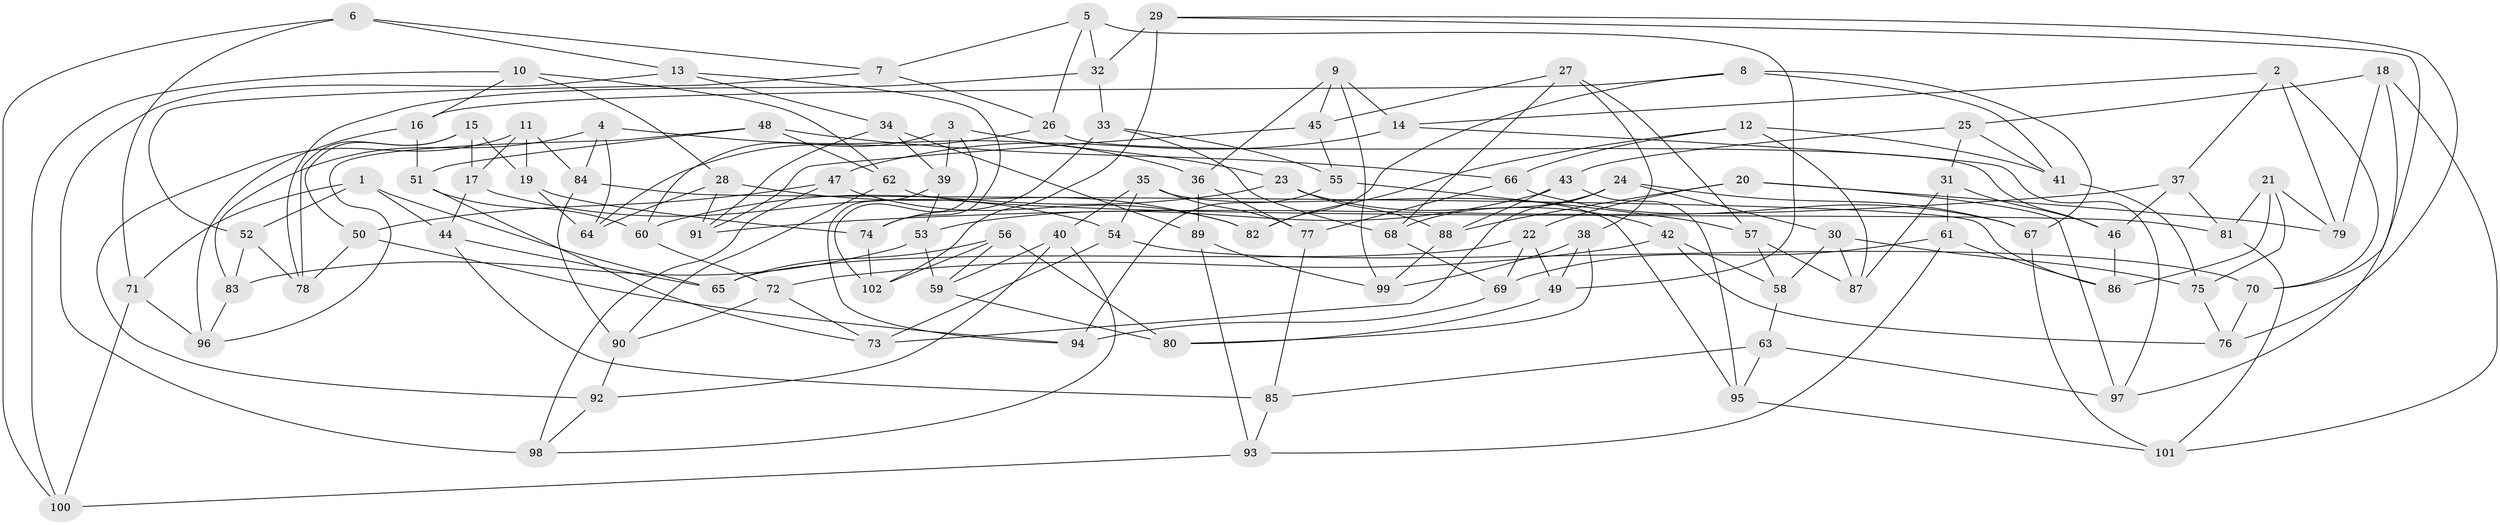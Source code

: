// coarse degree distribution, {4: 0.3548387096774194, 6: 0.4838709677419355, 5: 0.12903225806451613, 3: 0.03225806451612903}
// Generated by graph-tools (version 1.1) at 2025/52/02/27/25 19:52:30]
// undirected, 102 vertices, 204 edges
graph export_dot {
graph [start="1"]
  node [color=gray90,style=filled];
  1;
  2;
  3;
  4;
  5;
  6;
  7;
  8;
  9;
  10;
  11;
  12;
  13;
  14;
  15;
  16;
  17;
  18;
  19;
  20;
  21;
  22;
  23;
  24;
  25;
  26;
  27;
  28;
  29;
  30;
  31;
  32;
  33;
  34;
  35;
  36;
  37;
  38;
  39;
  40;
  41;
  42;
  43;
  44;
  45;
  46;
  47;
  48;
  49;
  50;
  51;
  52;
  53;
  54;
  55;
  56;
  57;
  58;
  59;
  60;
  61;
  62;
  63;
  64;
  65;
  66;
  67;
  68;
  69;
  70;
  71;
  72;
  73;
  74;
  75;
  76;
  77;
  78;
  79;
  80;
  81;
  82;
  83;
  84;
  85;
  86;
  87;
  88;
  89;
  90;
  91;
  92;
  93;
  94;
  95;
  96;
  97;
  98;
  99;
  100;
  101;
  102;
  1 -- 44;
  1 -- 52;
  1 -- 65;
  1 -- 71;
  2 -- 37;
  2 -- 14;
  2 -- 70;
  2 -- 79;
  3 -- 23;
  3 -- 60;
  3 -- 39;
  3 -- 102;
  4 -- 84;
  4 -- 36;
  4 -- 83;
  4 -- 64;
  5 -- 7;
  5 -- 49;
  5 -- 32;
  5 -- 26;
  6 -- 7;
  6 -- 71;
  6 -- 100;
  6 -- 13;
  7 -- 26;
  7 -- 52;
  8 -- 67;
  8 -- 41;
  8 -- 16;
  8 -- 82;
  9 -- 36;
  9 -- 14;
  9 -- 45;
  9 -- 99;
  10 -- 100;
  10 -- 28;
  10 -- 62;
  10 -- 16;
  11 -- 17;
  11 -- 84;
  11 -- 19;
  11 -- 92;
  12 -- 41;
  12 -- 87;
  12 -- 66;
  12 -- 82;
  13 -- 34;
  13 -- 74;
  13 -- 98;
  14 -- 97;
  14 -- 47;
  15 -- 50;
  15 -- 19;
  15 -- 17;
  15 -- 78;
  16 -- 96;
  16 -- 51;
  17 -- 54;
  17 -- 44;
  18 -- 25;
  18 -- 97;
  18 -- 79;
  18 -- 101;
  19 -- 64;
  19 -- 74;
  20 -- 79;
  20 -- 97;
  20 -- 22;
  20 -- 88;
  21 -- 79;
  21 -- 75;
  21 -- 81;
  21 -- 86;
  22 -- 69;
  22 -- 49;
  22 -- 65;
  23 -- 42;
  23 -- 60;
  23 -- 88;
  24 -- 30;
  24 -- 73;
  24 -- 68;
  24 -- 67;
  25 -- 43;
  25 -- 31;
  25 -- 41;
  26 -- 46;
  26 -- 64;
  27 -- 45;
  27 -- 57;
  27 -- 38;
  27 -- 68;
  28 -- 91;
  28 -- 64;
  28 -- 82;
  29 -- 102;
  29 -- 70;
  29 -- 76;
  29 -- 32;
  30 -- 87;
  30 -- 58;
  30 -- 75;
  31 -- 61;
  31 -- 87;
  31 -- 46;
  32 -- 78;
  32 -- 33;
  33 -- 68;
  33 -- 74;
  33 -- 55;
  34 -- 91;
  34 -- 39;
  34 -- 89;
  35 -- 54;
  35 -- 95;
  35 -- 77;
  35 -- 40;
  36 -- 77;
  36 -- 89;
  37 -- 91;
  37 -- 81;
  37 -- 46;
  38 -- 99;
  38 -- 49;
  38 -- 80;
  39 -- 94;
  39 -- 53;
  40 -- 92;
  40 -- 59;
  40 -- 98;
  41 -- 75;
  42 -- 58;
  42 -- 72;
  42 -- 76;
  43 -- 53;
  43 -- 88;
  43 -- 95;
  44 -- 65;
  44 -- 85;
  45 -- 55;
  45 -- 91;
  46 -- 86;
  47 -- 82;
  47 -- 98;
  47 -- 50;
  48 -- 62;
  48 -- 51;
  48 -- 96;
  48 -- 66;
  49 -- 80;
  50 -- 78;
  50 -- 94;
  51 -- 73;
  51 -- 60;
  52 -- 78;
  52 -- 83;
  53 -- 59;
  53 -- 83;
  54 -- 73;
  54 -- 70;
  55 -- 57;
  55 -- 94;
  56 -- 59;
  56 -- 65;
  56 -- 80;
  56 -- 102;
  57 -- 58;
  57 -- 87;
  58 -- 63;
  59 -- 80;
  60 -- 72;
  61 -- 93;
  61 -- 86;
  61 -- 69;
  62 -- 90;
  62 -- 81;
  63 -- 95;
  63 -- 85;
  63 -- 97;
  66 -- 77;
  66 -- 67;
  67 -- 101;
  68 -- 69;
  69 -- 94;
  70 -- 76;
  71 -- 96;
  71 -- 100;
  72 -- 90;
  72 -- 73;
  74 -- 102;
  75 -- 76;
  77 -- 85;
  81 -- 101;
  83 -- 96;
  84 -- 86;
  84 -- 90;
  85 -- 93;
  88 -- 99;
  89 -- 99;
  89 -- 93;
  90 -- 92;
  92 -- 98;
  93 -- 100;
  95 -- 101;
}
